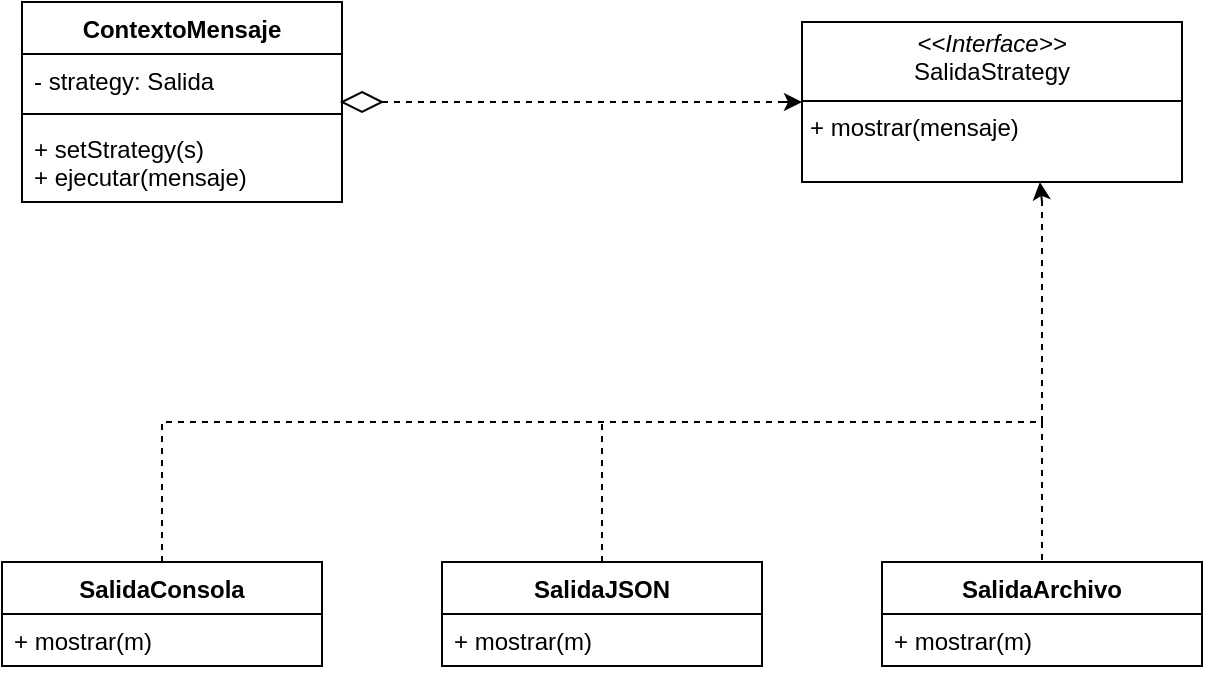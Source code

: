 <mxfile version="26.0.2">
  <diagram name="Página-1" id="tDQlR6cI3sIeWFN-f60U">
    <mxGraphModel grid="1" page="1" gridSize="10" guides="1" tooltips="1" connect="1" arrows="1" fold="1" pageScale="1" pageWidth="827" pageHeight="1169" math="0" shadow="0">
      <root>
        <mxCell id="0" />
        <mxCell id="1" parent="0" />
        <mxCell id="sZ3dDz7V_NP7c3-xLyRf-1" value=" ContextoMensaje" style="swimlane;fontStyle=1;align=center;verticalAlign=top;childLayout=stackLayout;horizontal=1;startSize=26;horizontalStack=0;resizeParent=1;resizeParentMax=0;resizeLast=0;collapsible=1;marginBottom=0;whiteSpace=wrap;html=1;" vertex="1" parent="1">
          <mxGeometry x="150" y="150" width="160" height="100" as="geometry" />
        </mxCell>
        <mxCell id="sZ3dDz7V_NP7c3-xLyRf-2" value="- strategy: Salida" style="text;strokeColor=none;fillColor=none;align=left;verticalAlign=top;spacingLeft=4;spacingRight=4;overflow=hidden;rotatable=0;points=[[0,0.5],[1,0.5]];portConstraint=eastwest;whiteSpace=wrap;html=1;" vertex="1" parent="sZ3dDz7V_NP7c3-xLyRf-1">
          <mxGeometry y="26" width="160" height="26" as="geometry" />
        </mxCell>
        <mxCell id="sZ3dDz7V_NP7c3-xLyRf-3" value="" style="line;strokeWidth=1;fillColor=none;align=left;verticalAlign=middle;spacingTop=-1;spacingLeft=3;spacingRight=3;rotatable=0;labelPosition=right;points=[];portConstraint=eastwest;strokeColor=inherit;" vertex="1" parent="sZ3dDz7V_NP7c3-xLyRf-1">
          <mxGeometry y="52" width="160" height="8" as="geometry" />
        </mxCell>
        <mxCell id="sZ3dDz7V_NP7c3-xLyRf-4" value="+ setStrategy(s)&lt;div&gt;+ ejecutar(mensaje)&lt;/div&gt;" style="text;strokeColor=none;fillColor=none;align=left;verticalAlign=top;spacingLeft=4;spacingRight=4;overflow=hidden;rotatable=0;points=[[0,0.5],[1,0.5]];portConstraint=eastwest;whiteSpace=wrap;html=1;" vertex="1" parent="sZ3dDz7V_NP7c3-xLyRf-1">
          <mxGeometry y="60" width="160" height="40" as="geometry" />
        </mxCell>
        <mxCell id="sZ3dDz7V_NP7c3-xLyRf-5" value="&lt;p style=&quot;margin:0px;margin-top:4px;text-align:center;&quot;&gt;&lt;i&gt;&amp;lt;&amp;lt;Interface&amp;gt;&amp;gt;&lt;/i&gt;&lt;br&gt;SalidaStrategy&lt;/p&gt;&lt;hr size=&quot;1&quot; style=&quot;border-style:solid;&quot;&gt;&lt;p style=&quot;margin:0px;margin-left:4px;&quot;&gt;+ mostrar(mensaje)&lt;br&gt;&lt;br&gt;&lt;/p&gt;" style="verticalAlign=top;align=left;overflow=fill;html=1;whiteSpace=wrap;" vertex="1" parent="1">
          <mxGeometry x="540" y="160" width="190" height="80" as="geometry" />
        </mxCell>
        <mxCell id="sZ3dDz7V_NP7c3-xLyRf-6" value="SalidaConsola" style="swimlane;fontStyle=1;align=center;verticalAlign=top;childLayout=stackLayout;horizontal=1;startSize=26;horizontalStack=0;resizeParent=1;resizeParentMax=0;resizeLast=0;collapsible=1;marginBottom=0;whiteSpace=wrap;html=1;" vertex="1" parent="1">
          <mxGeometry x="140" y="430" width="160" height="52" as="geometry" />
        </mxCell>
        <mxCell id="sZ3dDz7V_NP7c3-xLyRf-9" value="+ mostrar(m)" style="text;strokeColor=none;fillColor=none;align=left;verticalAlign=top;spacingLeft=4;spacingRight=4;overflow=hidden;rotatable=0;points=[[0,0.5],[1,0.5]];portConstraint=eastwest;whiteSpace=wrap;html=1;" vertex="1" parent="sZ3dDz7V_NP7c3-xLyRf-6">
          <mxGeometry y="26" width="160" height="26" as="geometry" />
        </mxCell>
        <mxCell id="sZ3dDz7V_NP7c3-xLyRf-10" value="SalidaJSON" style="swimlane;fontStyle=1;align=center;verticalAlign=top;childLayout=stackLayout;horizontal=1;startSize=26;horizontalStack=0;resizeParent=1;resizeParentMax=0;resizeLast=0;collapsible=1;marginBottom=0;whiteSpace=wrap;html=1;" vertex="1" parent="1">
          <mxGeometry x="360" y="430" width="160" height="52" as="geometry" />
        </mxCell>
        <mxCell id="sZ3dDz7V_NP7c3-xLyRf-13" value="+ mostrar(m)" style="text;strokeColor=none;fillColor=none;align=left;verticalAlign=top;spacingLeft=4;spacingRight=4;overflow=hidden;rotatable=0;points=[[0,0.5],[1,0.5]];portConstraint=eastwest;whiteSpace=wrap;html=1;" vertex="1" parent="sZ3dDz7V_NP7c3-xLyRf-10">
          <mxGeometry y="26" width="160" height="26" as="geometry" />
        </mxCell>
        <mxCell id="sZ3dDz7V_NP7c3-xLyRf-14" value="SalidaArchivo" style="swimlane;fontStyle=1;align=center;verticalAlign=top;childLayout=stackLayout;horizontal=1;startSize=26;horizontalStack=0;resizeParent=1;resizeParentMax=0;resizeLast=0;collapsible=1;marginBottom=0;whiteSpace=wrap;html=1;" vertex="1" parent="1">
          <mxGeometry x="580" y="430" width="160" height="52" as="geometry" />
        </mxCell>
        <mxCell id="sZ3dDz7V_NP7c3-xLyRf-17" value="+ mostrar(m)" style="text;strokeColor=none;fillColor=none;align=left;verticalAlign=top;spacingLeft=4;spacingRight=4;overflow=hidden;rotatable=0;points=[[0,0.5],[1,0.5]];portConstraint=eastwest;whiteSpace=wrap;html=1;" vertex="1" parent="sZ3dDz7V_NP7c3-xLyRf-14">
          <mxGeometry y="26" width="160" height="26" as="geometry" />
        </mxCell>
        <mxCell id="sZ3dDz7V_NP7c3-xLyRf-18" value="" style="endArrow=classic;html=1;rounded=0;entryX=0;entryY=0.5;entryDx=0;entryDy=0;" edge="1" parent="1" target="sZ3dDz7V_NP7c3-xLyRf-5">
          <mxGeometry width="50" height="50" relative="1" as="geometry">
            <mxPoint x="530" y="200" as="sourcePoint" />
            <mxPoint x="440" y="280" as="targetPoint" />
          </mxGeometry>
        </mxCell>
        <mxCell id="sZ3dDz7V_NP7c3-xLyRf-19" value="" style="endArrow=none;dashed=1;html=1;rounded=0;" edge="1" parent="1" source="sZ3dDz7V_NP7c3-xLyRf-26">
          <mxGeometry width="50" height="50" relative="1" as="geometry">
            <mxPoint x="312" y="200" as="sourcePoint" />
            <mxPoint x="530" y="200" as="targetPoint" />
          </mxGeometry>
        </mxCell>
        <mxCell id="sZ3dDz7V_NP7c3-xLyRf-20" value="" style="endArrow=none;dashed=1;html=1;rounded=0;entryX=0.5;entryY=0;entryDx=0;entryDy=0;exitX=0.5;exitY=0;exitDx=0;exitDy=0;" edge="1" parent="1" source="sZ3dDz7V_NP7c3-xLyRf-6" target="sZ3dDz7V_NP7c3-xLyRf-14">
          <mxGeometry width="50" height="50" relative="1" as="geometry">
            <mxPoint x="220" y="370" as="sourcePoint" />
            <mxPoint x="660" y="370" as="targetPoint" />
            <Array as="points">
              <mxPoint x="220" y="360" />
              <mxPoint x="440" y="360" />
              <mxPoint x="660" y="360" />
            </Array>
          </mxGeometry>
        </mxCell>
        <mxCell id="sZ3dDz7V_NP7c3-xLyRf-22" value="" style="endArrow=none;dashed=1;html=1;rounded=0;exitX=0.5;exitY=0;exitDx=0;exitDy=0;" edge="1" parent="1" source="sZ3dDz7V_NP7c3-xLyRf-10">
          <mxGeometry width="50" height="50" relative="1" as="geometry">
            <mxPoint x="390" y="330" as="sourcePoint" />
            <mxPoint x="440" y="360" as="targetPoint" />
            <Array as="points">
              <mxPoint x="440" y="360" />
            </Array>
          </mxGeometry>
        </mxCell>
        <mxCell id="sZ3dDz7V_NP7c3-xLyRf-23" value="" style="endArrow=none;dashed=1;html=1;rounded=0;" edge="1" parent="1">
          <mxGeometry width="50" height="50" relative="1" as="geometry">
            <mxPoint x="660" y="360" as="sourcePoint" />
            <mxPoint x="660" y="250" as="targetPoint" />
          </mxGeometry>
        </mxCell>
        <mxCell id="sZ3dDz7V_NP7c3-xLyRf-24" value="" style="endArrow=classic;html=1;rounded=0;entryX=0.626;entryY=1;entryDx=0;entryDy=0;entryPerimeter=0;" edge="1" parent="1" target="sZ3dDz7V_NP7c3-xLyRf-5">
          <mxGeometry width="50" height="50" relative="1" as="geometry">
            <mxPoint x="660" y="250" as="sourcePoint" />
            <mxPoint x="660" y="244" as="targetPoint" />
          </mxGeometry>
        </mxCell>
        <mxCell id="sZ3dDz7V_NP7c3-xLyRf-27" value="" style="endArrow=none;dashed=1;html=1;rounded=0;" edge="1" parent="1" target="sZ3dDz7V_NP7c3-xLyRf-26">
          <mxGeometry width="50" height="50" relative="1" as="geometry">
            <mxPoint x="312" y="200" as="sourcePoint" />
            <mxPoint x="530" y="200" as="targetPoint" />
          </mxGeometry>
        </mxCell>
        <mxCell id="sZ3dDz7V_NP7c3-xLyRf-26" value="" style="rhombus;whiteSpace=wrap;html=1;" vertex="1" parent="1">
          <mxGeometry x="310" y="195" width="20" height="10" as="geometry" />
        </mxCell>
      </root>
    </mxGraphModel>
  </diagram>
</mxfile>
